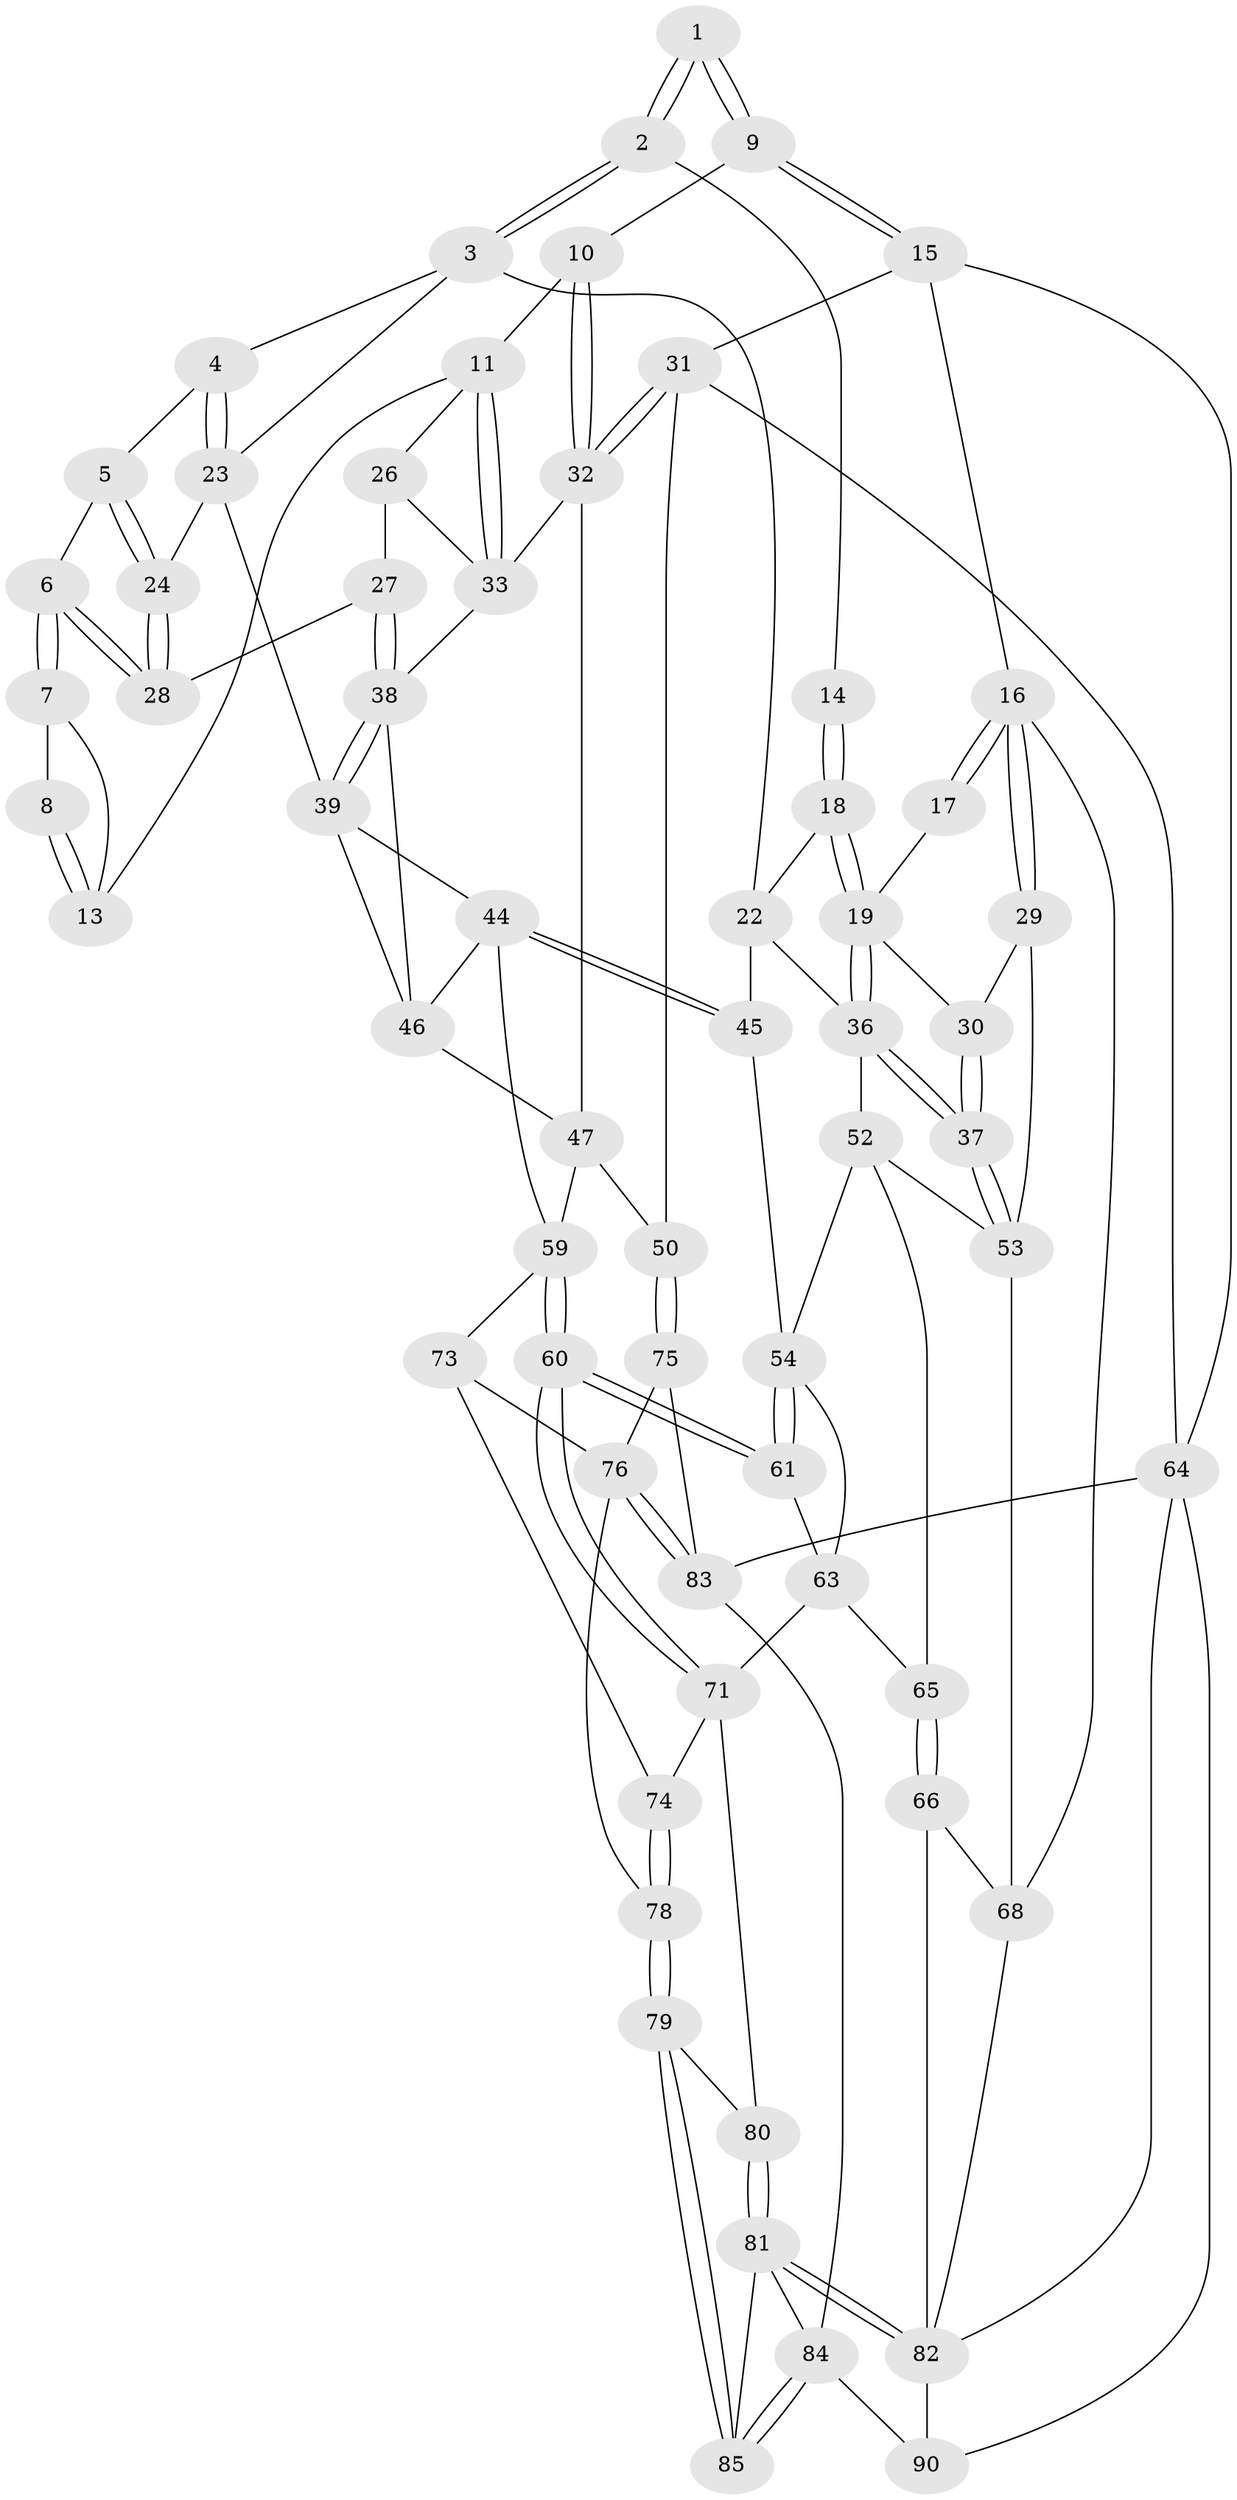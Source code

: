 // Generated by graph-tools (version 1.1) at 2025/52/02/27/25 19:52:36]
// undirected, 63 vertices, 145 edges
graph export_dot {
graph [start="1"]
  node [color=gray90,style=filled];
  1 [pos="+0.8137396179673259+0"];
  2 [pos="+0.4028146019251878+0"];
  3 [pos="+0.4705473821315996+0",super="+21"];
  4 [pos="+0.5791592894085912+0.06458780400027224"];
  5 [pos="+0.6202179158041848+0.08012545609874834"];
  6 [pos="+0.7075168377988026+0.07489996545878658"];
  7 [pos="+0.7149759378867343+0.06184800634250854"];
  8 [pos="+0.768849278029196+0"];
  9 [pos="+1+0"];
  10 [pos="+0.9151440344852275+0.11133252130668883"];
  11 [pos="+0.8933517539887389+0.11704866974594462",super="+12"];
  13 [pos="+0.8615860974067736+0.10418013255561197"];
  14 [pos="+0.34047628970121124+0"];
  15 [pos="+1+0"];
  16 [pos="+0+0"];
  17 [pos="+0.11501366081082948+0"];
  18 [pos="+0.25732862192430084+0.14060666249450754"];
  19 [pos="+0.2128172500739846+0.17703575019300083",super="+20"];
  22 [pos="+0.4154918029319388+0.17615061880634114",super="+41"];
  23 [pos="+0.5466382864221391+0.21975412725720975",super="+25"];
  24 [pos="+0.6244348843365994+0.20501802311637332"];
  26 [pos="+0.7772803617920866+0.15780138492119758"];
  27 [pos="+0.7469384820766808+0.1485045416216536"];
  28 [pos="+0.7312632869666325+0.13109826026968277"];
  29 [pos="+0+0.10146597318971641"];
  30 [pos="+0.047485447922428+0.13395304031374233"];
  31 [pos="+1+0.2560657545927955",super="+49"];
  32 [pos="+0.9979429240396536+0.19974410857735903",super="+35"];
  33 [pos="+0.8590746478226273+0.2584752665705172",super="+34"];
  36 [pos="+0.20807249834098748+0.20270842020695962",super="+42"];
  37 [pos="+0.09019348557429174+0.3187729887427819"];
  38 [pos="+0.7070952288829335+0.24465075594524194",super="+40"];
  39 [pos="+0.6016968512279682+0.286679936014182",super="+43"];
  44 [pos="+0.5722600056059904+0.3865845965160396",super="+58"];
  45 [pos="+0.38268975367820857+0.32730577978522857"];
  46 [pos="+0.7679292757170982+0.325529724907768",super="+48"];
  47 [pos="+0.8684617204860754+0.3907938227013718",super="+51"];
  50 [pos="+1+0.5632066898303286"];
  52 [pos="+0.12134002957438807+0.43059756824429685",super="+56"];
  53 [pos="+0.05014893727520496+0.396866334092976",super="+57"];
  54 [pos="+0.37528369778262743+0.34969179021564584",super="+55"];
  59 [pos="+0.5781296951355852+0.43937085099842677",super="+62"];
  60 [pos="+0.4884914290153391+0.5536283722432154"];
  61 [pos="+0.37519681811290406+0.507388121199222"];
  63 [pos="+0.32213241279260185+0.519870309674656",super="+69"];
  64 [pos="+1+1",super="+86"];
  65 [pos="+0.1524116945644575+0.49625970970520406",super="+70"];
  66 [pos="+0.1134742731134366+0.7223972207004021",super="+67"];
  68 [pos="+0+0.7631072363270525"];
  71 [pos="+0.4891840487101429+0.5870018894746785",super="+72"];
  73 [pos="+0.7136649280217415+0.599004459058977"];
  74 [pos="+0.6273399213913107+0.6462482101790237"];
  75 [pos="+0.8164118616211108+0.8154824724295406"];
  76 [pos="+0.79083228703999+0.8138536093488287",super="+77"];
  78 [pos="+0.6158365306536018+0.7842914133488034"];
  79 [pos="+0.5682681105244919+0.8037765582518829"];
  80 [pos="+0.42415113862247955+0.7962223042974798"];
  81 [pos="+0.3683319120945695+0.8911883134665579",super="+88"];
  82 [pos="+0.3053721129535787+0.9707155099375103",super="+91"];
  83 [pos="+0.6894572111790844+0.9575194439727998",super="+87"];
  84 [pos="+0.6627448282979375+0.9821538630416735",super="+89"];
  85 [pos="+0.6285133650063015+0.942840073125544"];
  90 [pos="+0.6426545429287609+1"];
  1 -- 2;
  1 -- 2;
  1 -- 9;
  1 -- 9;
  2 -- 3;
  2 -- 3;
  2 -- 14;
  3 -- 4;
  3 -- 22;
  3 -- 23;
  4 -- 5;
  4 -- 23;
  4 -- 23;
  5 -- 6;
  5 -- 24;
  5 -- 24;
  6 -- 7;
  6 -- 7;
  6 -- 28;
  6 -- 28;
  7 -- 8;
  7 -- 13;
  8 -- 13;
  8 -- 13;
  9 -- 10;
  9 -- 15;
  9 -- 15;
  10 -- 11;
  10 -- 32;
  10 -- 32;
  11 -- 33;
  11 -- 33;
  11 -- 26;
  11 -- 13;
  14 -- 18;
  14 -- 18;
  15 -- 16;
  15 -- 31;
  15 -- 64;
  16 -- 17;
  16 -- 17;
  16 -- 29;
  16 -- 29;
  16 -- 68;
  17 -- 19;
  18 -- 19;
  18 -- 19;
  18 -- 22;
  19 -- 36;
  19 -- 36;
  19 -- 30;
  22 -- 36;
  22 -- 45;
  23 -- 24;
  23 -- 39;
  24 -- 28;
  24 -- 28;
  26 -- 27;
  26 -- 33;
  27 -- 28;
  27 -- 38;
  27 -- 38;
  29 -- 30;
  29 -- 53;
  30 -- 37;
  30 -- 37;
  31 -- 32;
  31 -- 32;
  31 -- 64;
  31 -- 50;
  32 -- 33;
  32 -- 47;
  33 -- 38;
  36 -- 37;
  36 -- 37;
  36 -- 52;
  37 -- 53;
  37 -- 53;
  38 -- 39;
  38 -- 39;
  38 -- 46;
  39 -- 44;
  39 -- 46;
  44 -- 45;
  44 -- 45;
  44 -- 59;
  44 -- 46;
  45 -- 54;
  46 -- 47;
  47 -- 50;
  47 -- 59;
  50 -- 75;
  50 -- 75;
  52 -- 53;
  52 -- 65;
  52 -- 54;
  53 -- 68;
  54 -- 61;
  54 -- 61;
  54 -- 63;
  59 -- 60;
  59 -- 60;
  59 -- 73;
  60 -- 61;
  60 -- 61;
  60 -- 71;
  60 -- 71;
  61 -- 63;
  63 -- 71;
  63 -- 65;
  64 -- 90;
  64 -- 82;
  64 -- 83;
  65 -- 66 [weight=2];
  65 -- 66;
  66 -- 68;
  66 -- 82;
  68 -- 82;
  71 -- 74;
  71 -- 80;
  73 -- 74;
  73 -- 76;
  74 -- 78;
  74 -- 78;
  75 -- 76;
  75 -- 83;
  76 -- 83;
  76 -- 83;
  76 -- 78;
  78 -- 79;
  78 -- 79;
  79 -- 80;
  79 -- 85;
  79 -- 85;
  80 -- 81;
  80 -- 81;
  81 -- 82;
  81 -- 82;
  81 -- 84;
  81 -- 85;
  82 -- 90;
  83 -- 84;
  84 -- 85;
  84 -- 85;
  84 -- 90;
}
